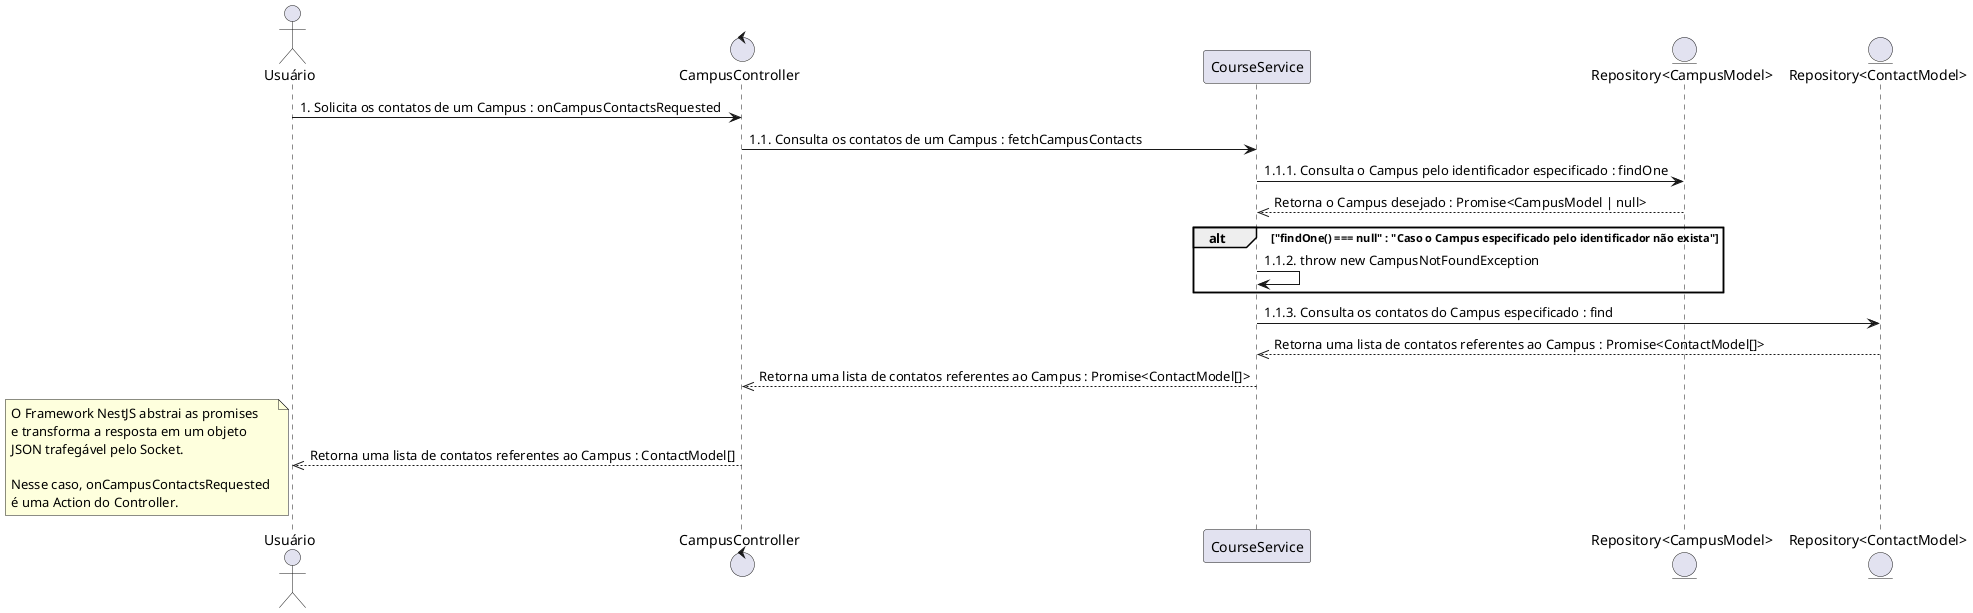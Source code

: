 
@startuml "Sequence Diagram"

actor "Usuário"                   as USER
control "CampusController"        as CAMPUS_CONTROLLER
participant "CourseService"       as COURSE_SERVICE
entity "Repository<CampusModel>"  as CAMPUS_REPOSITORY
entity "Repository<ContactModel>" as CONTACT_REPOSITORY

USER -> CAMPUS_CONTROLLER : 1. Solicita os contatos de um Campus : onCampusContactsRequested
CAMPUS_CONTROLLER -> COURSE_SERVICE : 1.1. Consulta os contatos de um Campus : fetchCampusContacts
COURSE_SERVICE -> CAMPUS_REPOSITORY : 1.1.1. Consulta o Campus pelo identificador especificado : findOne
CAMPUS_REPOSITORY -->> COURSE_SERVICE : Retorna o Campus desejado : Promise<CampusModel | null>
alt "findOne() === null" : "Caso o Campus especificado pelo identificador não exista"
  COURSE_SERVICE -> COURSE_SERVICE : 1.1.2. throw new CampusNotFoundException
end
COURSE_SERVICE -> CONTACT_REPOSITORY : 1.1.3. Consulta os contatos do Campus especificado : find
CONTACT_REPOSITORY -->> COURSE_SERVICE : Retorna uma lista de contatos referentes ao Campus : Promise<ContactModel[]>
COURSE_SERVICE -->> CAMPUS_CONTROLLER : Retorna uma lista de contatos referentes ao Campus : Promise<ContactModel[]>
CAMPUS_CONTROLLER -->> USER : Retorna uma lista de contatos referentes ao Campus : ContactModel[]
note left
  O Framework NestJS abstrai as promises 
  e transforma a resposta em um objeto 
  JSON trafegável pelo Socket. 

  Nesse caso, onCampusContactsRequested 
  é uma Action do Controller.
end note

@enduml
